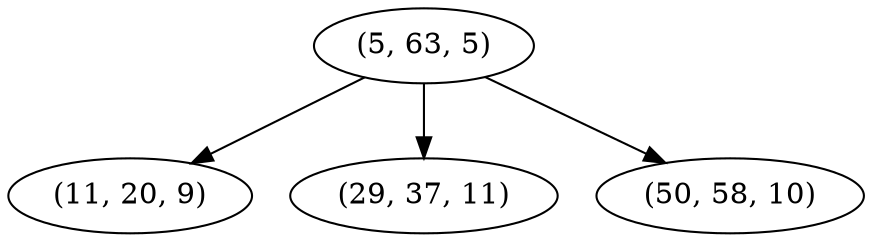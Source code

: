 digraph tree {
    "(5, 63, 5)";
    "(11, 20, 9)";
    "(29, 37, 11)";
    "(50, 58, 10)";
    "(5, 63, 5)" -> "(11, 20, 9)";
    "(5, 63, 5)" -> "(29, 37, 11)";
    "(5, 63, 5)" -> "(50, 58, 10)";
}

